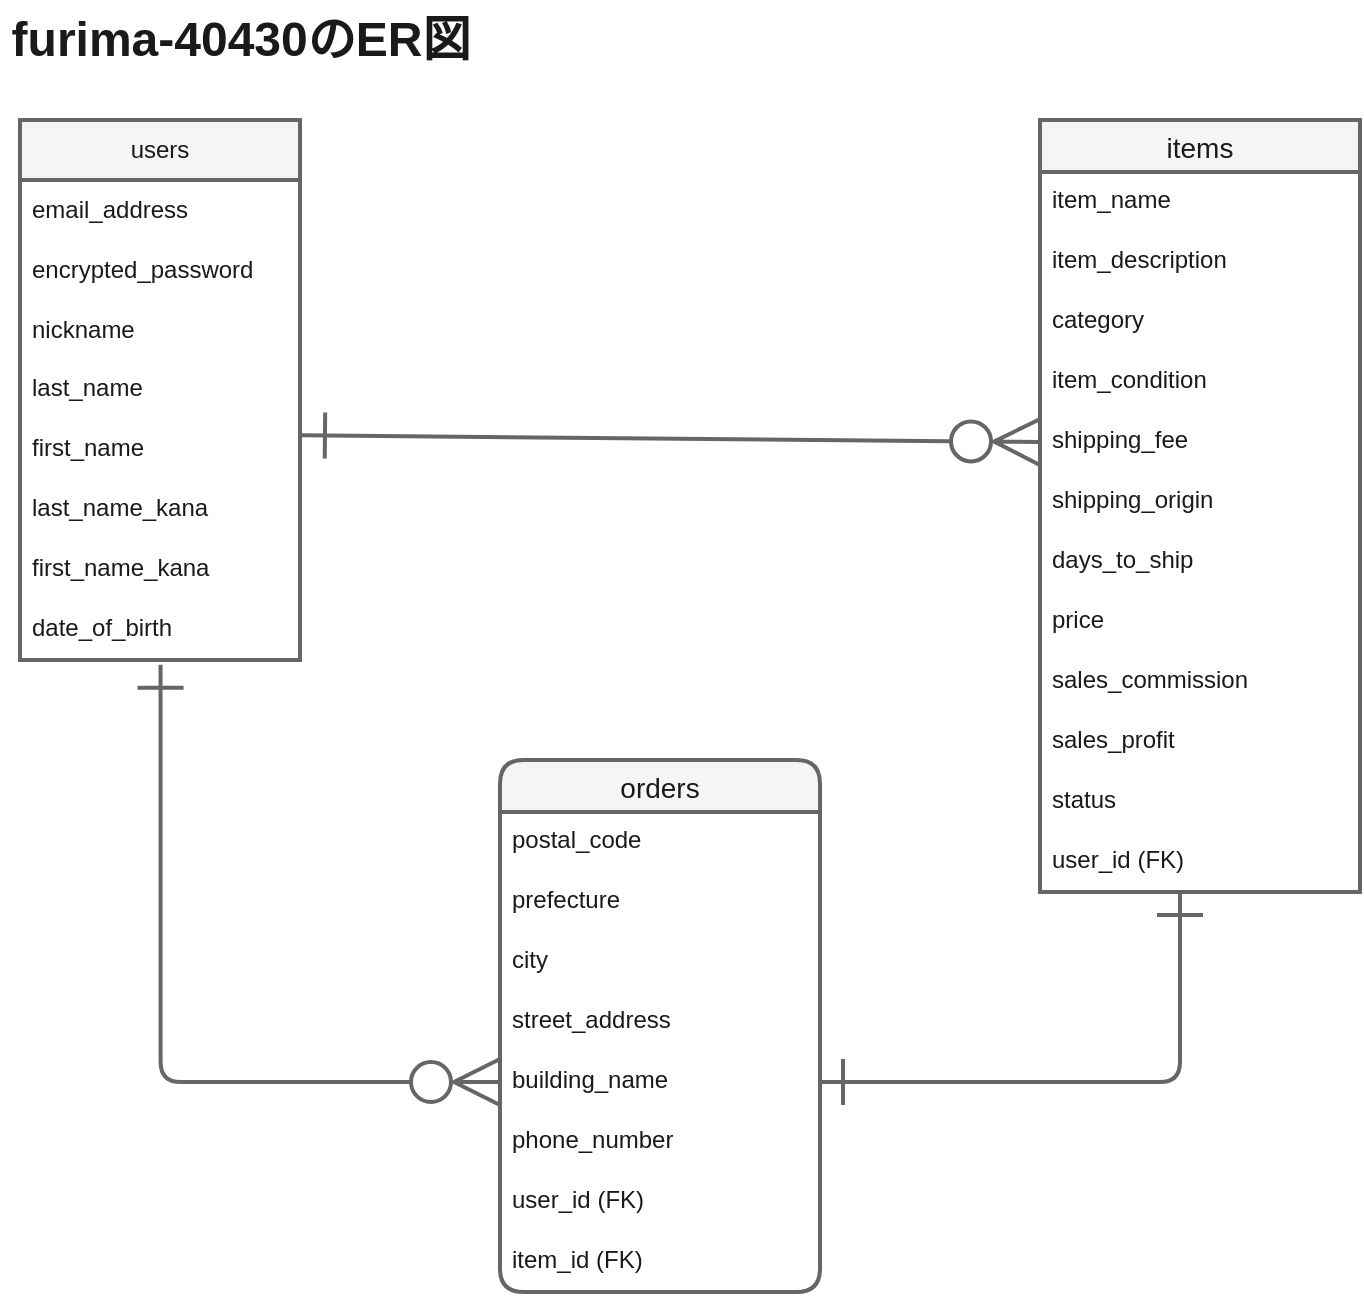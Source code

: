 <mxfile>
    <diagram id="VTpgHQb_v6LYCD4oiGrA" name="ページ1">
        <mxGraphModel dx="558" dy="419" grid="1" gridSize="10" guides="1" tooltips="1" connect="1" arrows="1" fold="1" page="1" pageScale="1" pageWidth="827" pageHeight="1169" background="#FFFFFF" math="0" shadow="0">
            <root>
                <mxCell id="0"/>
                <mxCell id="1" parent="0"/>
                <mxCell id="2" value="users" style="swimlane;fontStyle=0;childLayout=stackLayout;horizontal=1;startSize=30;horizontalStack=0;resizeParent=1;resizeParentMax=0;resizeLast=0;collapsible=1;marginBottom=0;whiteSpace=wrap;html=1;fillColor=#f5f5f5;strokeColor=#666666;fontColor=#1A1A1A;strokeWidth=2;" parent="1" vertex="1">
                    <mxGeometry x="50" y="80" width="140" height="270" as="geometry"/>
                </mxCell>
                <mxCell id="4" value="email_address" style="text;strokeColor=none;fillColor=none;align=left;verticalAlign=middle;spacingLeft=4;spacingRight=4;overflow=hidden;points=[[0,0.5],[1,0.5]];portConstraint=eastwest;rotatable=0;whiteSpace=wrap;html=1;fontColor=#1A1A1A;" parent="2" vertex="1">
                    <mxGeometry y="30" width="140" height="30" as="geometry"/>
                </mxCell>
                <mxCell id="5" value="encrypted_password" style="text;strokeColor=none;fillColor=none;align=left;verticalAlign=middle;spacingLeft=4;spacingRight=4;overflow=hidden;points=[[0,0.5],[1,0.5]];portConstraint=eastwest;rotatable=0;whiteSpace=wrap;html=1;fontColor=#1A1A1A;" parent="2" vertex="1">
                    <mxGeometry y="60" width="140" height="30" as="geometry"/>
                </mxCell>
                <mxCell id="3" value="nickname" style="text;strokeColor=none;fillColor=none;align=left;verticalAlign=middle;spacingLeft=4;spacingRight=4;overflow=hidden;points=[[0,0.5],[1,0.5]];portConstraint=eastwest;rotatable=0;whiteSpace=wrap;html=1;fontColor=#1A1A1A;" parent="2" vertex="1">
                    <mxGeometry y="90" width="140" height="30" as="geometry"/>
                </mxCell>
                <mxCell id="8" value="last_name" style="text;strokeColor=none;fillColor=none;spacingLeft=4;spacingRight=4;overflow=hidden;rotatable=0;points=[[0,0.5],[1,0.5]];portConstraint=eastwest;fontSize=12;fontColor=#1A1A1A;" parent="2" vertex="1">
                    <mxGeometry y="120" width="140" height="30" as="geometry"/>
                </mxCell>
                <mxCell id="9" value="first_name" style="text;strokeColor=none;fillColor=none;spacingLeft=4;spacingRight=4;overflow=hidden;rotatable=0;points=[[0,0.5],[1,0.5]];portConstraint=eastwest;fontSize=12;fontColor=#1A1A1A;" parent="2" vertex="1">
                    <mxGeometry y="150" width="140" height="30" as="geometry"/>
                </mxCell>
                <mxCell id="10" value="last_name_kana" style="text;strokeColor=none;fillColor=none;spacingLeft=4;spacingRight=4;overflow=hidden;rotatable=0;points=[[0,0.5],[1,0.5]];portConstraint=eastwest;fontSize=12;fontColor=#1A1A1A;" parent="2" vertex="1">
                    <mxGeometry y="180" width="140" height="30" as="geometry"/>
                </mxCell>
                <mxCell id="12" value="first_name_kana" style="text;strokeColor=none;fillColor=none;spacingLeft=4;spacingRight=4;overflow=hidden;rotatable=0;points=[[0,0.5],[1,0.5]];portConstraint=eastwest;fontSize=12;fontColor=#1A1A1A;" parent="2" vertex="1">
                    <mxGeometry y="210" width="140" height="30" as="geometry"/>
                </mxCell>
                <mxCell id="14" value="date_of_birth" style="text;strokeColor=none;fillColor=none;spacingLeft=4;spacingRight=4;overflow=hidden;rotatable=0;points=[[0,0.5],[1,0.5]];portConstraint=eastwest;fontSize=12;fontColor=#1A1A1A;" parent="2" vertex="1">
                    <mxGeometry y="240" width="140" height="30" as="geometry"/>
                </mxCell>
                <mxCell id="16" value="items" style="swimlane;fontStyle=0;childLayout=stackLayout;horizontal=1;startSize=26;horizontalStack=0;resizeParent=1;resizeParentMax=0;resizeLast=0;collapsible=1;marginBottom=0;align=center;fontSize=14;fillColor=#f5f5f5;fontColor=#1A1A1A;strokeColor=#666666;strokeWidth=2;" parent="1" vertex="1">
                    <mxGeometry x="560" y="80" width="160" height="386" as="geometry"/>
                </mxCell>
                <mxCell id="17" value="item_name" style="text;strokeColor=none;fillColor=none;spacingLeft=4;spacingRight=4;overflow=hidden;rotatable=0;points=[[0,0.5],[1,0.5]];portConstraint=eastwest;fontSize=12;fontColor=#1A1A1A;" parent="16" vertex="1">
                    <mxGeometry y="26" width="160" height="30" as="geometry"/>
                </mxCell>
                <mxCell id="18" value="item_description" style="text;strokeColor=none;fillColor=none;spacingLeft=4;spacingRight=4;overflow=hidden;rotatable=0;points=[[0,0.5],[1,0.5]];portConstraint=eastwest;fontSize=12;fontColor=#1A1A1A;" parent="16" vertex="1">
                    <mxGeometry y="56" width="160" height="30" as="geometry"/>
                </mxCell>
                <mxCell id="20" value="category" style="text;strokeColor=none;fillColor=none;spacingLeft=4;spacingRight=4;overflow=hidden;rotatable=0;points=[[0,0.5],[1,0.5]];portConstraint=eastwest;fontSize=12;fontColor=#1A1A1A;" parent="16" vertex="1">
                    <mxGeometry y="86" width="160" height="30" as="geometry"/>
                </mxCell>
                <mxCell id="27" value="item_condition" style="text;strokeColor=none;fillColor=none;spacingLeft=4;spacingRight=4;overflow=hidden;rotatable=0;points=[[0,0.5],[1,0.5]];portConstraint=eastwest;fontSize=12;fontColor=#1A1A1A;" parent="16" vertex="1">
                    <mxGeometry y="116" width="160" height="30" as="geometry"/>
                </mxCell>
                <mxCell id="21" value="shipping_fee" style="text;strokeColor=none;fillColor=none;spacingLeft=4;spacingRight=4;overflow=hidden;rotatable=0;points=[[0,0.5],[1,0.5]];portConstraint=eastwest;fontSize=12;fontColor=#1A1A1A;" parent="16" vertex="1">
                    <mxGeometry y="146" width="160" height="30" as="geometry"/>
                </mxCell>
                <mxCell id="22" value="shipping_origin" style="text;strokeColor=none;fillColor=none;spacingLeft=4;spacingRight=4;overflow=hidden;rotatable=0;points=[[0,0.5],[1,0.5]];portConstraint=eastwest;fontSize=12;fontColor=#1A1A1A;" parent="16" vertex="1">
                    <mxGeometry y="176" width="160" height="30" as="geometry"/>
                </mxCell>
                <mxCell id="19" value="days_to_ship" style="text;strokeColor=none;fillColor=none;spacingLeft=4;spacingRight=4;overflow=hidden;rotatable=0;points=[[0,0.5],[1,0.5]];portConstraint=eastwest;fontSize=12;fontColor=#1A1A1A;" parent="16" vertex="1">
                    <mxGeometry y="206" width="160" height="30" as="geometry"/>
                </mxCell>
                <mxCell id="25" value="price" style="text;strokeColor=none;fillColor=none;spacingLeft=4;spacingRight=4;overflow=hidden;rotatable=0;points=[[0,0.5],[1,0.5]];portConstraint=eastwest;fontSize=12;fontColor=#1A1A1A;" parent="16" vertex="1">
                    <mxGeometry y="236" width="160" height="30" as="geometry"/>
                </mxCell>
                <mxCell id="26" value="sales_commission" style="text;strokeColor=none;fillColor=none;spacingLeft=4;spacingRight=4;overflow=hidden;rotatable=0;points=[[0,0.5],[1,0.5]];portConstraint=eastwest;fontSize=12;fontColor=#1A1A1A;" parent="16" vertex="1">
                    <mxGeometry y="266" width="160" height="30" as="geometry"/>
                </mxCell>
                <mxCell id="28" value="sales_profit" style="text;strokeColor=none;fillColor=none;spacingLeft=4;spacingRight=4;overflow=hidden;rotatable=0;points=[[0,0.5],[1,0.5]];portConstraint=eastwest;fontSize=12;fontColor=#1A1A1A;" parent="16" vertex="1">
                    <mxGeometry y="296" width="160" height="30" as="geometry"/>
                </mxCell>
                <mxCell id="29" value="status" style="text;strokeColor=none;fillColor=none;spacingLeft=4;spacingRight=4;overflow=hidden;rotatable=0;points=[[0,0.5],[1,0.5]];portConstraint=eastwest;fontSize=12;fontColor=#1A1A1A;" parent="16" vertex="1">
                    <mxGeometry y="326" width="160" height="30" as="geometry"/>
                </mxCell>
                <mxCell id="23" value="user_id (FK)&#10;" style="text;strokeColor=none;fillColor=none;spacingLeft=4;spacingRight=4;overflow=hidden;rotatable=0;points=[[0,0.5],[1,0.5]];portConstraint=eastwest;fontSize=12;fontColor=#1A1A1A;" parent="16" vertex="1">
                    <mxGeometry y="356" width="160" height="30" as="geometry"/>
                </mxCell>
                <mxCell id="30" value="orders" style="swimlane;fontStyle=0;childLayout=stackLayout;horizontal=1;startSize=26;horizontalStack=0;resizeParent=1;resizeParentMax=0;resizeLast=0;collapsible=1;marginBottom=0;align=center;fontSize=14;rounded=1;fillColor=#f5f5f5;fontColor=#1A1A1A;strokeColor=#666666;strokeWidth=2;" parent="1" vertex="1">
                    <mxGeometry x="290" y="400" width="160" height="266" as="geometry"/>
                </mxCell>
                <mxCell id="31" value="postal_code" style="text;strokeColor=none;fillColor=none;spacingLeft=4;spacingRight=4;overflow=hidden;rotatable=0;points=[[0,0.5],[1,0.5]];portConstraint=eastwest;fontSize=12;rounded=1;fontColor=#1A1A1A;" parent="30" vertex="1">
                    <mxGeometry y="26" width="160" height="30" as="geometry"/>
                </mxCell>
                <mxCell id="32" value="prefecture" style="text;strokeColor=none;fillColor=none;spacingLeft=4;spacingRight=4;overflow=hidden;rotatable=0;points=[[0,0.5],[1,0.5]];portConstraint=eastwest;fontSize=12;fontColor=#1A1A1A;" parent="30" vertex="1">
                    <mxGeometry y="56" width="160" height="30" as="geometry"/>
                </mxCell>
                <mxCell id="33" value="city" style="text;strokeColor=none;fillColor=none;spacingLeft=4;spacingRight=4;overflow=hidden;rotatable=0;points=[[0,0.5],[1,0.5]];portConstraint=eastwest;fontSize=12;fontColor=#1A1A1A;" parent="30" vertex="1">
                    <mxGeometry y="86" width="160" height="30" as="geometry"/>
                </mxCell>
                <mxCell id="36" value="street_address" style="text;strokeColor=none;fillColor=none;spacingLeft=4;spacingRight=4;overflow=hidden;rotatable=0;points=[[0,0.5],[1,0.5]];portConstraint=eastwest;fontSize=12;fontColor=#1A1A1A;" parent="30" vertex="1">
                    <mxGeometry y="116" width="160" height="30" as="geometry"/>
                </mxCell>
                <mxCell id="37" value="building_name" style="text;strokeColor=none;fillColor=none;spacingLeft=4;spacingRight=4;overflow=hidden;rotatable=0;points=[[0,0.5],[1,0.5]];portConstraint=eastwest;fontSize=12;fontColor=#1A1A1A;" parent="30" vertex="1">
                    <mxGeometry y="146" width="160" height="30" as="geometry"/>
                </mxCell>
                <mxCell id="35" value="phone_number" style="text;strokeColor=none;fillColor=none;spacingLeft=4;spacingRight=4;overflow=hidden;rotatable=0;points=[[0,0.5],[1,0.5]];portConstraint=eastwest;fontSize=12;fontColor=#1A1A1A;" parent="30" vertex="1">
                    <mxGeometry y="176" width="160" height="30" as="geometry"/>
                </mxCell>
                <mxCell id="38" value="user_id (FK)" style="text;strokeColor=none;fillColor=none;spacingLeft=4;spacingRight=4;overflow=hidden;rotatable=0;points=[[0,0.5],[1,0.5]];portConstraint=eastwest;fontSize=12;fontColor=#1A1A1A;" parent="30" vertex="1">
                    <mxGeometry y="206" width="160" height="30" as="geometry"/>
                </mxCell>
                <mxCell id="39" value="item_id (FK)" style="text;strokeColor=none;fillColor=none;spacingLeft=4;spacingRight=4;overflow=hidden;rotatable=0;points=[[0,0.5],[1,0.5]];portConstraint=eastwest;fontSize=12;fontColor=#1A1A1A;" parent="30" vertex="1">
                    <mxGeometry y="236" width="160" height="30" as="geometry"/>
                </mxCell>
                <mxCell id="50" style="edgeStyle=none;html=1;exitX=1.007;exitY=0.256;exitDx=0;exitDy=0;endArrow=ERzeroToMany;endFill=0;jumpSize=6;startArrow=ERone;startFill=0;strokeWidth=2;endSize=20;startSize=20;fontColor=#1A1A1A;strokeColor=#666666;entryX=0;entryY=0.5;entryDx=0;entryDy=0;exitPerimeter=0;" parent="1" source="9" target="21" edge="1">
                    <mxGeometry relative="1" as="geometry">
                        <mxPoint x="550" y="245" as="targetPoint"/>
                    </mxGeometry>
                </mxCell>
                <mxCell id="51" style="edgeStyle=orthogonalEdgeStyle;jumpSize=6;html=1;exitX=1;exitY=0.5;exitDx=0;exitDy=0;strokeWidth=2;startArrow=ERone;startFill=0;endArrow=ERone;endFill=0;startSize=20;endSize=20;fontColor=#1A1A1A;strokeColor=#666666;" parent="1" source="37" target="23" edge="1">
                    <mxGeometry relative="1" as="geometry">
                        <mxPoint x="640" y="470" as="targetPoint"/>
                        <Array as="points">
                            <mxPoint x="630" y="561"/>
                        </Array>
                    </mxGeometry>
                </mxCell>
                <mxCell id="53" style="edgeStyle=orthogonalEdgeStyle;jumpSize=6;html=1;exitX=0;exitY=0.5;exitDx=0;exitDy=0;strokeWidth=2;startArrow=ERzeroToMany;startFill=0;endArrow=ERone;endFill=0;startSize=20;endSize=20;fontColor=#1A1A1A;strokeColor=#666666;entryX=0.502;entryY=1.078;entryDx=0;entryDy=0;entryPerimeter=0;" parent="1" source="37" target="14" edge="1">
                    <mxGeometry relative="1" as="geometry">
                        <mxPoint x="120" y="420" as="targetPoint"/>
                        <Array as="points">
                            <mxPoint x="120" y="561"/>
                        </Array>
                    </mxGeometry>
                </mxCell>
                <mxCell id="54" value="furima-40430のER図" style="text;strokeColor=none;fillColor=none;html=1;fontSize=24;fontStyle=1;verticalAlign=middle;align=center;rounded=1;fontColor=#1A1A1A;" parent="1" vertex="1">
                    <mxGeometry x="40" y="20" width="240" height="40" as="geometry"/>
                </mxCell>
            </root>
        </mxGraphModel>
    </diagram>
</mxfile>